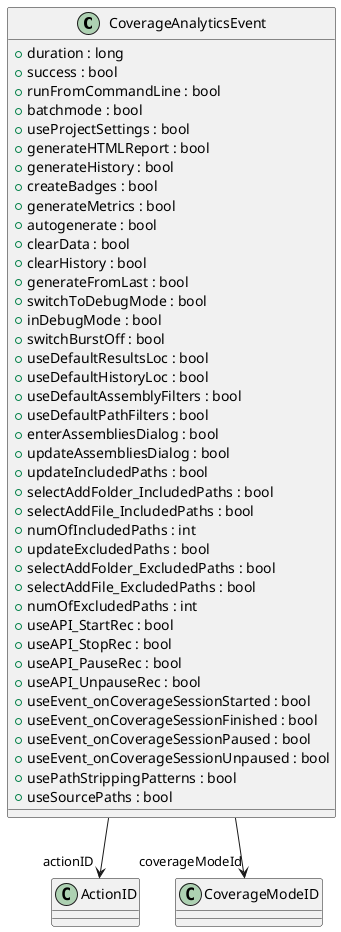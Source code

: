 @startuml
class CoverageAnalyticsEvent {
    + duration : long
    + success : bool
    + runFromCommandLine : bool
    + batchmode : bool
    + useProjectSettings : bool
    + generateHTMLReport : bool
    + generateHistory : bool
    + createBadges : bool
    + generateMetrics : bool
    + autogenerate : bool
    + clearData : bool
    + clearHistory : bool
    + generateFromLast : bool
    + switchToDebugMode : bool
    + inDebugMode : bool
    + switchBurstOff : bool
    + useDefaultResultsLoc : bool
    + useDefaultHistoryLoc : bool
    + useDefaultAssemblyFilters : bool
    + useDefaultPathFilters : bool
    + enterAssembliesDialog : bool
    + updateAssembliesDialog : bool
    + updateIncludedPaths : bool
    + selectAddFolder_IncludedPaths : bool
    + selectAddFile_IncludedPaths : bool
    + numOfIncludedPaths : int
    + updateExcludedPaths : bool
    + selectAddFolder_ExcludedPaths : bool
    + selectAddFile_ExcludedPaths : bool
    + numOfExcludedPaths : int
    + useAPI_StartRec : bool
    + useAPI_StopRec : bool
    + useAPI_PauseRec : bool
    + useAPI_UnpauseRec : bool
    + useEvent_onCoverageSessionStarted : bool
    + useEvent_onCoverageSessionFinished : bool
    + useEvent_onCoverageSessionPaused : bool
    + useEvent_onCoverageSessionUnpaused : bool
    + usePathStrippingPatterns : bool
    + useSourcePaths : bool
}
CoverageAnalyticsEvent --> "actionID" ActionID
CoverageAnalyticsEvent --> "coverageModeId" CoverageModeID
@enduml
